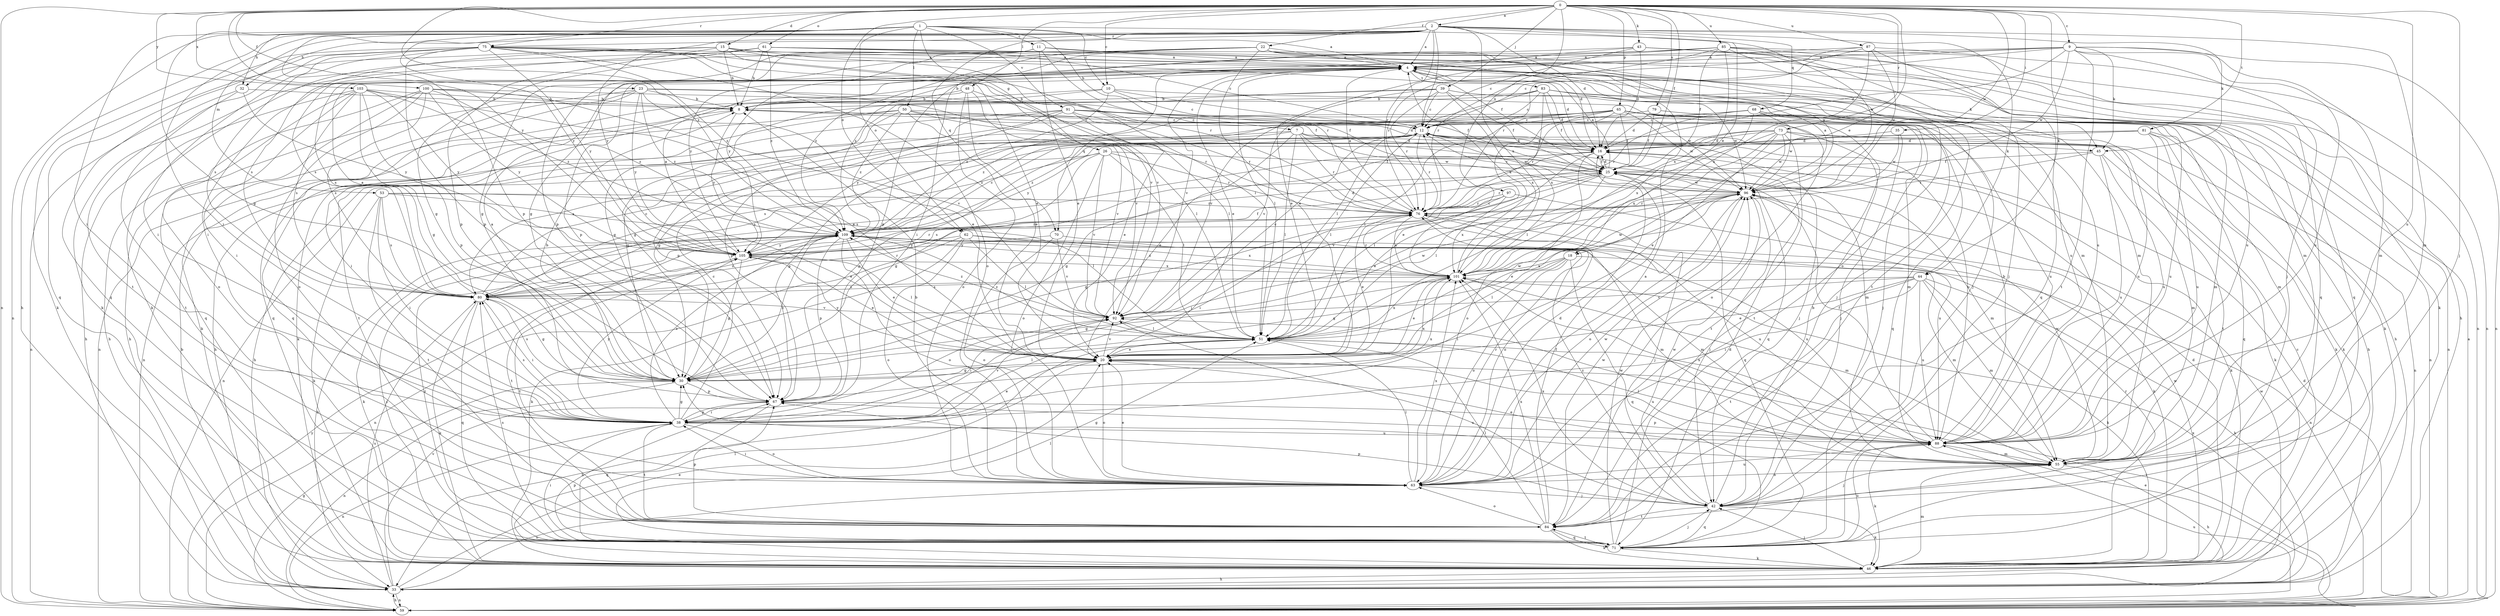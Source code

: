 strict digraph  {
0;
1;
2;
4;
7;
8;
9;
10;
11;
12;
15;
16;
18;
20;
22;
23;
25;
26;
30;
32;
33;
35;
38;
39;
42;
43;
44;
45;
46;
48;
50;
51;
53;
55;
59;
61;
62;
63;
65;
67;
68;
70;
71;
73;
75;
76;
79;
80;
81;
83;
84;
85;
87;
88;
91;
92;
96;
97;
100;
101;
103;
105;
109;
0 -> 2  [label=a];
0 -> 9  [label=c];
0 -> 10  [label=c];
0 -> 15  [label=d];
0 -> 18  [label=e];
0 -> 22  [label=f];
0 -> 23  [label=f];
0 -> 25  [label=f];
0 -> 35  [label=i];
0 -> 39  [label=j];
0 -> 42  [label=j];
0 -> 43  [label=k];
0 -> 44  [label=k];
0 -> 48  [label=l];
0 -> 59  [label=n];
0 -> 61  [label=o];
0 -> 62  [label=o];
0 -> 65  [label=p];
0 -> 73  [label=r];
0 -> 75  [label=r];
0 -> 79  [label=s];
0 -> 81  [label=t];
0 -> 85  [label=u];
0 -> 87  [label=u];
0 -> 88  [label=u];
0 -> 96  [label=w];
0 -> 97  [label=x];
0 -> 100  [label=x];
0 -> 103  [label=y];
0 -> 105  [label=y];
0 -> 109  [label=z];
1 -> 4  [label=a];
1 -> 7  [label=b];
1 -> 10  [label=c];
1 -> 11  [label=c];
1 -> 26  [label=g];
1 -> 30  [label=g];
1 -> 32  [label=h];
1 -> 38  [label=i];
1 -> 50  [label=l];
1 -> 62  [label=o];
1 -> 67  [label=p];
1 -> 91  [label=v];
1 -> 96  [label=w];
1 -> 105  [label=y];
2 -> 4  [label=a];
2 -> 12  [label=c];
2 -> 16  [label=d];
2 -> 18  [label=e];
2 -> 32  [label=h];
2 -> 33  [label=h];
2 -> 38  [label=i];
2 -> 44  [label=k];
2 -> 45  [label=k];
2 -> 53  [label=m];
2 -> 55  [label=m];
2 -> 59  [label=n];
2 -> 68  [label=q];
2 -> 70  [label=q];
2 -> 75  [label=r];
2 -> 76  [label=r];
2 -> 101  [label=x];
2 -> 105  [label=y];
4 -> 8  [label=b];
4 -> 16  [label=d];
4 -> 20  [label=e];
4 -> 42  [label=j];
4 -> 45  [label=k];
4 -> 51  [label=l];
4 -> 67  [label=p];
4 -> 70  [label=q];
4 -> 80  [label=s];
4 -> 83  [label=t];
4 -> 88  [label=u];
4 -> 92  [label=v];
7 -> 16  [label=d];
7 -> 20  [label=e];
7 -> 45  [label=k];
7 -> 51  [label=l];
7 -> 55  [label=m];
7 -> 67  [label=p];
7 -> 76  [label=r];
7 -> 80  [label=s];
7 -> 96  [label=w];
8 -> 12  [label=c];
8 -> 38  [label=i];
8 -> 105  [label=y];
9 -> 4  [label=a];
9 -> 12  [label=c];
9 -> 16  [label=d];
9 -> 30  [label=g];
9 -> 42  [label=j];
9 -> 45  [label=k];
9 -> 55  [label=m];
9 -> 59  [label=n];
9 -> 76  [label=r];
9 -> 84  [label=t];
9 -> 88  [label=u];
9 -> 96  [label=w];
10 -> 8  [label=b];
10 -> 12  [label=c];
10 -> 25  [label=f];
10 -> 71  [label=q];
10 -> 96  [label=w];
10 -> 109  [label=z];
11 -> 4  [label=a];
11 -> 16  [label=d];
11 -> 20  [label=e];
11 -> 30  [label=g];
11 -> 38  [label=i];
11 -> 46  [label=k];
11 -> 55  [label=m];
11 -> 76  [label=r];
12 -> 16  [label=d];
12 -> 33  [label=h];
12 -> 42  [label=j];
12 -> 51  [label=l];
12 -> 71  [label=q];
12 -> 76  [label=r];
12 -> 88  [label=u];
12 -> 96  [label=w];
12 -> 109  [label=z];
15 -> 4  [label=a];
15 -> 8  [label=b];
15 -> 25  [label=f];
15 -> 51  [label=l];
15 -> 67  [label=p];
15 -> 71  [label=q];
15 -> 80  [label=s];
15 -> 92  [label=v];
16 -> 25  [label=f];
16 -> 30  [label=g];
16 -> 51  [label=l];
16 -> 63  [label=o];
16 -> 80  [label=s];
18 -> 30  [label=g];
18 -> 38  [label=i];
18 -> 51  [label=l];
18 -> 55  [label=m];
18 -> 63  [label=o];
18 -> 71  [label=q];
18 -> 101  [label=x];
20 -> 30  [label=g];
20 -> 33  [label=h];
20 -> 63  [label=o];
20 -> 88  [label=u];
20 -> 92  [label=v];
20 -> 105  [label=y];
22 -> 4  [label=a];
22 -> 20  [label=e];
22 -> 38  [label=i];
22 -> 55  [label=m];
22 -> 63  [label=o];
22 -> 67  [label=p];
22 -> 71  [label=q];
22 -> 105  [label=y];
22 -> 109  [label=z];
23 -> 8  [label=b];
23 -> 25  [label=f];
23 -> 33  [label=h];
23 -> 46  [label=k];
23 -> 51  [label=l];
23 -> 71  [label=q];
23 -> 92  [label=v];
23 -> 105  [label=y];
23 -> 109  [label=z];
25 -> 4  [label=a];
25 -> 16  [label=d];
25 -> 20  [label=e];
25 -> 46  [label=k];
25 -> 51  [label=l];
25 -> 55  [label=m];
25 -> 71  [label=q];
25 -> 76  [label=r];
25 -> 80  [label=s];
25 -> 92  [label=v];
25 -> 96  [label=w];
26 -> 25  [label=f];
26 -> 30  [label=g];
26 -> 51  [label=l];
26 -> 59  [label=n];
26 -> 63  [label=o];
26 -> 76  [label=r];
26 -> 80  [label=s];
26 -> 92  [label=v];
30 -> 4  [label=a];
30 -> 8  [label=b];
30 -> 51  [label=l];
30 -> 59  [label=n];
30 -> 67  [label=p];
30 -> 80  [label=s];
30 -> 101  [label=x];
30 -> 109  [label=z];
32 -> 8  [label=b];
32 -> 59  [label=n];
32 -> 84  [label=t];
32 -> 105  [label=y];
33 -> 8  [label=b];
33 -> 20  [label=e];
33 -> 59  [label=n];
33 -> 63  [label=o];
33 -> 80  [label=s];
33 -> 92  [label=v];
33 -> 96  [label=w];
33 -> 101  [label=x];
35 -> 16  [label=d];
35 -> 42  [label=j];
35 -> 96  [label=w];
38 -> 12  [label=c];
38 -> 20  [label=e];
38 -> 30  [label=g];
38 -> 59  [label=n];
38 -> 63  [label=o];
38 -> 67  [label=p];
38 -> 80  [label=s];
38 -> 84  [label=t];
38 -> 88  [label=u];
38 -> 92  [label=v];
38 -> 105  [label=y];
38 -> 109  [label=z];
39 -> 8  [label=b];
39 -> 12  [label=c];
39 -> 25  [label=f];
39 -> 30  [label=g];
39 -> 33  [label=h];
39 -> 42  [label=j];
39 -> 76  [label=r];
39 -> 92  [label=v];
39 -> 101  [label=x];
42 -> 8  [label=b];
42 -> 46  [label=k];
42 -> 67  [label=p];
42 -> 71  [label=q];
42 -> 84  [label=t];
42 -> 92  [label=v];
42 -> 96  [label=w];
42 -> 101  [label=x];
42 -> 109  [label=z];
43 -> 4  [label=a];
43 -> 12  [label=c];
43 -> 16  [label=d];
43 -> 46  [label=k];
43 -> 59  [label=n];
43 -> 67  [label=p];
43 -> 88  [label=u];
44 -> 20  [label=e];
44 -> 33  [label=h];
44 -> 38  [label=i];
44 -> 46  [label=k];
44 -> 55  [label=m];
44 -> 80  [label=s];
44 -> 84  [label=t];
44 -> 88  [label=u];
44 -> 92  [label=v];
45 -> 25  [label=f];
45 -> 46  [label=k];
45 -> 55  [label=m];
45 -> 76  [label=r];
45 -> 88  [label=u];
46 -> 12  [label=c];
46 -> 16  [label=d];
46 -> 33  [label=h];
46 -> 42  [label=j];
46 -> 51  [label=l];
46 -> 55  [label=m];
46 -> 67  [label=p];
46 -> 76  [label=r];
46 -> 96  [label=w];
46 -> 109  [label=z];
48 -> 8  [label=b];
48 -> 20  [label=e];
48 -> 51  [label=l];
48 -> 59  [label=n];
48 -> 63  [label=o];
48 -> 92  [label=v];
50 -> 12  [label=c];
50 -> 16  [label=d];
50 -> 46  [label=k];
50 -> 59  [label=n];
50 -> 67  [label=p];
50 -> 76  [label=r];
50 -> 92  [label=v];
50 -> 109  [label=z];
51 -> 20  [label=e];
51 -> 96  [label=w];
51 -> 101  [label=x];
51 -> 109  [label=z];
53 -> 20  [label=e];
53 -> 38  [label=i];
53 -> 46  [label=k];
53 -> 51  [label=l];
53 -> 76  [label=r];
53 -> 80  [label=s];
53 -> 84  [label=t];
55 -> 20  [label=e];
55 -> 30  [label=g];
55 -> 33  [label=h];
55 -> 42  [label=j];
55 -> 63  [label=o];
55 -> 96  [label=w];
59 -> 4  [label=a];
59 -> 16  [label=d];
59 -> 20  [label=e];
59 -> 30  [label=g];
59 -> 33  [label=h];
59 -> 51  [label=l];
59 -> 88  [label=u];
59 -> 105  [label=y];
61 -> 4  [label=a];
61 -> 8  [label=b];
61 -> 12  [label=c];
61 -> 30  [label=g];
61 -> 46  [label=k];
61 -> 80  [label=s];
61 -> 88  [label=u];
61 -> 96  [label=w];
61 -> 109  [label=z];
62 -> 46  [label=k];
62 -> 51  [label=l];
62 -> 55  [label=m];
62 -> 59  [label=n];
62 -> 63  [label=o];
62 -> 101  [label=x];
62 -> 105  [label=y];
63 -> 4  [label=a];
63 -> 8  [label=b];
63 -> 16  [label=d];
63 -> 20  [label=e];
63 -> 38  [label=i];
63 -> 42  [label=j];
63 -> 51  [label=l];
63 -> 76  [label=r];
63 -> 88  [label=u];
63 -> 96  [label=w];
63 -> 101  [label=x];
65 -> 12  [label=c];
65 -> 20  [label=e];
65 -> 25  [label=f];
65 -> 33  [label=h];
65 -> 42  [label=j];
65 -> 51  [label=l];
65 -> 63  [label=o];
65 -> 67  [label=p];
65 -> 76  [label=r];
65 -> 84  [label=t];
65 -> 88  [label=u];
65 -> 92  [label=v];
65 -> 96  [label=w];
65 -> 109  [label=z];
67 -> 38  [label=i];
67 -> 71  [label=q];
67 -> 88  [label=u];
67 -> 101  [label=x];
68 -> 12  [label=c];
68 -> 30  [label=g];
68 -> 55  [label=m];
68 -> 71  [label=q];
68 -> 76  [label=r];
68 -> 88  [label=u];
68 -> 96  [label=w];
68 -> 101  [label=x];
70 -> 63  [label=o];
70 -> 88  [label=u];
70 -> 92  [label=v];
70 -> 105  [label=y];
71 -> 16  [label=d];
71 -> 38  [label=i];
71 -> 42  [label=j];
71 -> 46  [label=k];
71 -> 51  [label=l];
71 -> 80  [label=s];
71 -> 84  [label=t];
71 -> 88  [label=u];
71 -> 96  [label=w];
71 -> 109  [label=z];
73 -> 16  [label=d];
73 -> 20  [label=e];
73 -> 46  [label=k];
73 -> 51  [label=l];
73 -> 59  [label=n];
73 -> 67  [label=p];
73 -> 80  [label=s];
73 -> 84  [label=t];
73 -> 88  [label=u];
73 -> 96  [label=w];
73 -> 101  [label=x];
75 -> 4  [label=a];
75 -> 20  [label=e];
75 -> 38  [label=i];
75 -> 46  [label=k];
75 -> 55  [label=m];
75 -> 63  [label=o];
75 -> 67  [label=p];
75 -> 71  [label=q];
75 -> 76  [label=r];
75 -> 80  [label=s];
75 -> 84  [label=t];
75 -> 92  [label=v];
75 -> 105  [label=y];
75 -> 109  [label=z];
76 -> 4  [label=a];
76 -> 20  [label=e];
76 -> 42  [label=j];
76 -> 46  [label=k];
76 -> 63  [label=o];
76 -> 101  [label=x];
76 -> 109  [label=z];
79 -> 12  [label=c];
79 -> 16  [label=d];
79 -> 25  [label=f];
79 -> 55  [label=m];
79 -> 59  [label=n];
80 -> 4  [label=a];
80 -> 12  [label=c];
80 -> 30  [label=g];
80 -> 38  [label=i];
80 -> 46  [label=k];
80 -> 71  [label=q];
80 -> 76  [label=r];
80 -> 92  [label=v];
81 -> 16  [label=d];
81 -> 46  [label=k];
81 -> 71  [label=q];
81 -> 84  [label=t];
81 -> 88  [label=u];
81 -> 105  [label=y];
81 -> 109  [label=z];
83 -> 8  [label=b];
83 -> 12  [label=c];
83 -> 16  [label=d];
83 -> 25  [label=f];
83 -> 30  [label=g];
83 -> 46  [label=k];
83 -> 51  [label=l];
83 -> 59  [label=n];
83 -> 96  [label=w];
83 -> 101  [label=x];
84 -> 25  [label=f];
84 -> 46  [label=k];
84 -> 51  [label=l];
84 -> 63  [label=o];
84 -> 67  [label=p];
84 -> 71  [label=q];
84 -> 96  [label=w];
84 -> 101  [label=x];
85 -> 4  [label=a];
85 -> 25  [label=f];
85 -> 33  [label=h];
85 -> 42  [label=j];
85 -> 71  [label=q];
85 -> 76  [label=r];
85 -> 84  [label=t];
85 -> 101  [label=x];
85 -> 105  [label=y];
85 -> 109  [label=z];
87 -> 4  [label=a];
87 -> 20  [label=e];
87 -> 59  [label=n];
87 -> 71  [label=q];
87 -> 76  [label=r];
87 -> 96  [label=w];
87 -> 101  [label=x];
88 -> 8  [label=b];
88 -> 25  [label=f];
88 -> 46  [label=k];
88 -> 51  [label=l];
88 -> 55  [label=m];
88 -> 67  [label=p];
88 -> 92  [label=v];
88 -> 101  [label=x];
91 -> 12  [label=c];
91 -> 20  [label=e];
91 -> 30  [label=g];
91 -> 33  [label=h];
91 -> 55  [label=m];
91 -> 76  [label=r];
91 -> 84  [label=t];
91 -> 88  [label=u];
91 -> 105  [label=y];
92 -> 12  [label=c];
92 -> 38  [label=i];
92 -> 51  [label=l];
92 -> 96  [label=w];
92 -> 109  [label=z];
96 -> 4  [label=a];
96 -> 12  [label=c];
96 -> 20  [label=e];
96 -> 38  [label=i];
96 -> 42  [label=j];
96 -> 63  [label=o];
96 -> 76  [label=r];
97 -> 30  [label=g];
97 -> 38  [label=i];
97 -> 76  [label=r];
97 -> 88  [label=u];
97 -> 101  [label=x];
100 -> 8  [label=b];
100 -> 20  [label=e];
100 -> 25  [label=f];
100 -> 33  [label=h];
100 -> 63  [label=o];
100 -> 71  [label=q];
100 -> 80  [label=s];
100 -> 105  [label=y];
100 -> 109  [label=z];
101 -> 4  [label=a];
101 -> 12  [label=c];
101 -> 20  [label=e];
101 -> 30  [label=g];
101 -> 55  [label=m];
101 -> 76  [label=r];
101 -> 80  [label=s];
101 -> 96  [label=w];
101 -> 109  [label=z];
103 -> 8  [label=b];
103 -> 20  [label=e];
103 -> 30  [label=g];
103 -> 33  [label=h];
103 -> 38  [label=i];
103 -> 63  [label=o];
103 -> 67  [label=p];
103 -> 80  [label=s];
103 -> 105  [label=y];
103 -> 109  [label=z];
105 -> 4  [label=a];
105 -> 20  [label=e];
105 -> 25  [label=f];
105 -> 30  [label=g];
105 -> 51  [label=l];
105 -> 76  [label=r];
105 -> 84  [label=t];
105 -> 101  [label=x];
109 -> 12  [label=c];
109 -> 16  [label=d];
109 -> 20  [label=e];
109 -> 33  [label=h];
109 -> 46  [label=k];
109 -> 55  [label=m];
109 -> 59  [label=n];
109 -> 63  [label=o];
109 -> 67  [label=p];
109 -> 80  [label=s];
109 -> 84  [label=t];
109 -> 88  [label=u];
109 -> 105  [label=y];
}
